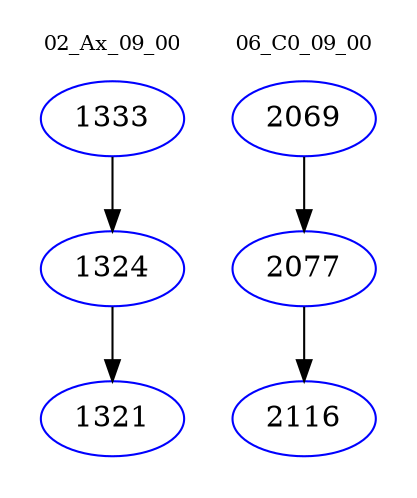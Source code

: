 digraph{
subgraph cluster_0 {
color = white
label = "02_Ax_09_00";
fontsize=10;
T0_1333 [label="1333", color="blue"]
T0_1333 -> T0_1324 [color="black"]
T0_1324 [label="1324", color="blue"]
T0_1324 -> T0_1321 [color="black"]
T0_1321 [label="1321", color="blue"]
}
subgraph cluster_1 {
color = white
label = "06_C0_09_00";
fontsize=10;
T1_2069 [label="2069", color="blue"]
T1_2069 -> T1_2077 [color="black"]
T1_2077 [label="2077", color="blue"]
T1_2077 -> T1_2116 [color="black"]
T1_2116 [label="2116", color="blue"]
}
}
